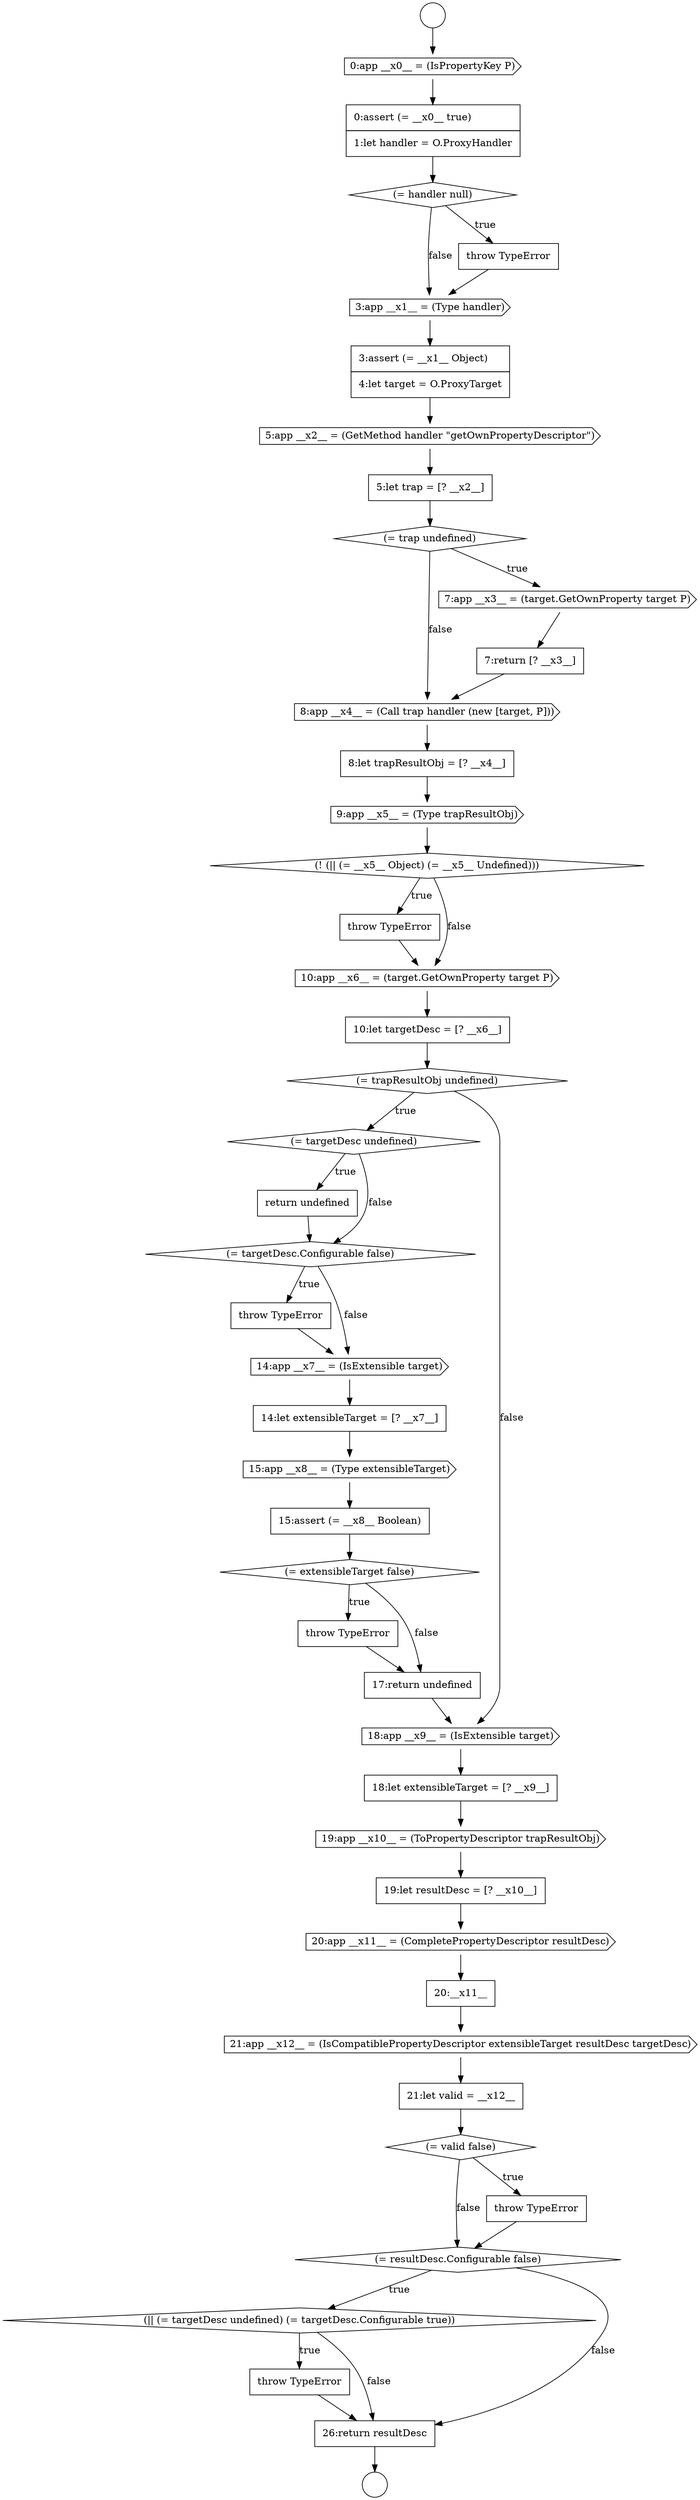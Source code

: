digraph {
  node2744 [shape=none, margin=0, label=<<font color="black">
    <table border="0" cellborder="1" cellspacing="0" cellpadding="10">
      <tr><td align="left">throw TypeError</td></tr>
    </table>
  </font>> color="black" fillcolor="white" style=filled]
  node2740 [shape=diamond, label=<<font color="black">(= trapResultObj undefined)</font>> color="black" fillcolor="white" style=filled]
  node2730 [shape=diamond, label=<<font color="black">(= trap undefined)</font>> color="black" fillcolor="white" style=filled]
  node2737 [shape=none, margin=0, label=<<font color="black">
    <table border="0" cellborder="1" cellspacing="0" cellpadding="10">
      <tr><td align="left">throw TypeError</td></tr>
    </table>
  </font>> color="black" fillcolor="white" style=filled]
  node2733 [shape=cds, label=<<font color="black">8:app __x4__ = (Call trap handler (new [target, P]))</font>> color="black" fillcolor="white" style=filled]
  node2756 [shape=cds, label=<<font color="black">20:app __x11__ = (CompletePropertyDescriptor resultDesc)</font>> color="black" fillcolor="white" style=filled]
  node2727 [shape=none, margin=0, label=<<font color="black">
    <table border="0" cellborder="1" cellspacing="0" cellpadding="10">
      <tr><td align="left">3:assert (= __x1__ Object)</td></tr>
      <tr><td align="left">4:let target = O.ProxyTarget</td></tr>
    </table>
  </font>> color="black" fillcolor="white" style=filled]
  node2721 [shape=circle label=" " color="black" fillcolor="white" style=filled]
  node2747 [shape=cds, label=<<font color="black">15:app __x8__ = (Type extensibleTarget)</font>> color="black" fillcolor="white" style=filled]
  node2764 [shape=none, margin=0, label=<<font color="black">
    <table border="0" cellborder="1" cellspacing="0" cellpadding="10">
      <tr><td align="left">throw TypeError</td></tr>
    </table>
  </font>> color="black" fillcolor="white" style=filled]
  node2739 [shape=none, margin=0, label=<<font color="black">
    <table border="0" cellborder="1" cellspacing="0" cellpadding="10">
      <tr><td align="left">10:let targetDesc = [? __x6__]</td></tr>
    </table>
  </font>> color="black" fillcolor="white" style=filled]
  node2736 [shape=diamond, label=<<font color="black">(! (|| (= __x5__ Object) (= __x5__ Undefined)))</font>> color="black" fillcolor="white" style=filled]
  node2731 [shape=cds, label=<<font color="black">7:app __x3__ = (target.GetOwnProperty target P)</font>> color="black" fillcolor="white" style=filled]
  node2754 [shape=cds, label=<<font color="black">19:app __x10__ = (ToPropertyDescriptor trapResultObj)</font>> color="black" fillcolor="white" style=filled]
  node2723 [shape=none, margin=0, label=<<font color="black">
    <table border="0" cellborder="1" cellspacing="0" cellpadding="10">
      <tr><td align="left">0:assert (= __x0__ true)</td></tr>
      <tr><td align="left">1:let handler = O.ProxyHandler</td></tr>
    </table>
  </font>> color="black" fillcolor="white" style=filled]
  node2763 [shape=diamond, label=<<font color="black">(|| (= targetDesc undefined) (= targetDesc.Configurable true))</font>> color="black" fillcolor="white" style=filled]
  node2735 [shape=cds, label=<<font color="black">9:app __x5__ = (Type trapResultObj)</font>> color="black" fillcolor="white" style=filled]
  node2755 [shape=none, margin=0, label=<<font color="black">
    <table border="0" cellborder="1" cellspacing="0" cellpadding="10">
      <tr><td align="left">19:let resultDesc = [? __x10__]</td></tr>
    </table>
  </font>> color="black" fillcolor="white" style=filled]
  node2745 [shape=cds, label=<<font color="black">14:app __x7__ = (IsExtensible target)</font>> color="black" fillcolor="white" style=filled]
  node2750 [shape=none, margin=0, label=<<font color="black">
    <table border="0" cellborder="1" cellspacing="0" cellpadding="10">
      <tr><td align="left">throw TypeError</td></tr>
    </table>
  </font>> color="black" fillcolor="white" style=filled]
  node2762 [shape=diamond, label=<<font color="black">(= resultDesc.Configurable false)</font>> color="black" fillcolor="white" style=filled]
  node2758 [shape=cds, label=<<font color="black">21:app __x12__ = (IsCompatiblePropertyDescriptor extensibleTarget resultDesc targetDesc)</font>> color="black" fillcolor="white" style=filled]
  node2741 [shape=diamond, label=<<font color="black">(= targetDesc undefined)</font>> color="black" fillcolor="white" style=filled]
  node2726 [shape=cds, label=<<font color="black">3:app __x1__ = (Type handler)</font>> color="black" fillcolor="white" style=filled]
  node2724 [shape=diamond, label=<<font color="black">(= handler null)</font>> color="black" fillcolor="white" style=filled]
  node2749 [shape=diamond, label=<<font color="black">(= extensibleTarget false)</font>> color="black" fillcolor="white" style=filled]
  node2761 [shape=none, margin=0, label=<<font color="black">
    <table border="0" cellborder="1" cellspacing="0" cellpadding="10">
      <tr><td align="left">throw TypeError</td></tr>
    </table>
  </font>> color="black" fillcolor="white" style=filled]
  node2748 [shape=none, margin=0, label=<<font color="black">
    <table border="0" cellborder="1" cellspacing="0" cellpadding="10">
      <tr><td align="left">15:assert (= __x8__ Boolean)</td></tr>
    </table>
  </font>> color="black" fillcolor="white" style=filled]
  node2729 [shape=none, margin=0, label=<<font color="black">
    <table border="0" cellborder="1" cellspacing="0" cellpadding="10">
      <tr><td align="left">5:let trap = [? __x2__]</td></tr>
    </table>
  </font>> color="black" fillcolor="white" style=filled]
  node2734 [shape=none, margin=0, label=<<font color="black">
    <table border="0" cellborder="1" cellspacing="0" cellpadding="10">
      <tr><td align="left">8:let trapResultObj = [? __x4__]</td></tr>
    </table>
  </font>> color="black" fillcolor="white" style=filled]
  node2738 [shape=cds, label=<<font color="black">10:app __x6__ = (target.GetOwnProperty target P)</font>> color="black" fillcolor="white" style=filled]
  node2759 [shape=none, margin=0, label=<<font color="black">
    <table border="0" cellborder="1" cellspacing="0" cellpadding="10">
      <tr><td align="left">21:let valid = __x12__</td></tr>
    </table>
  </font>> color="black" fillcolor="white" style=filled]
  node2753 [shape=none, margin=0, label=<<font color="black">
    <table border="0" cellborder="1" cellspacing="0" cellpadding="10">
      <tr><td align="left">18:let extensibleTarget = [? __x9__]</td></tr>
    </table>
  </font>> color="black" fillcolor="white" style=filled]
  node2742 [shape=none, margin=0, label=<<font color="black">
    <table border="0" cellborder="1" cellspacing="0" cellpadding="10">
      <tr><td align="left">return undefined</td></tr>
    </table>
  </font>> color="black" fillcolor="white" style=filled]
  node2757 [shape=none, margin=0, label=<<font color="black">
    <table border="0" cellborder="1" cellspacing="0" cellpadding="10">
      <tr><td align="left">20:__x11__</td></tr>
    </table>
  </font>> color="black" fillcolor="white" style=filled]
  node2725 [shape=none, margin=0, label=<<font color="black">
    <table border="0" cellborder="1" cellspacing="0" cellpadding="10">
      <tr><td align="left">throw TypeError</td></tr>
    </table>
  </font>> color="black" fillcolor="white" style=filled]
  node2765 [shape=none, margin=0, label=<<font color="black">
    <table border="0" cellborder="1" cellspacing="0" cellpadding="10">
      <tr><td align="left">26:return resultDesc</td></tr>
    </table>
  </font>> color="black" fillcolor="white" style=filled]
  node2752 [shape=cds, label=<<font color="black">18:app __x9__ = (IsExtensible target)</font>> color="black" fillcolor="white" style=filled]
  node2732 [shape=none, margin=0, label=<<font color="black">
    <table border="0" cellborder="1" cellspacing="0" cellpadding="10">
      <tr><td align="left">7:return [? __x3__]</td></tr>
    </table>
  </font>> color="black" fillcolor="white" style=filled]
  node2720 [shape=circle label=" " color="black" fillcolor="white" style=filled]
  node2722 [shape=cds, label=<<font color="black">0:app __x0__ = (IsPropertyKey P)</font>> color="black" fillcolor="white" style=filled]
  node2728 [shape=cds, label=<<font color="black">5:app __x2__ = (GetMethod handler &quot;getOwnPropertyDescriptor&quot;)</font>> color="black" fillcolor="white" style=filled]
  node2760 [shape=diamond, label=<<font color="black">(= valid false)</font>> color="black" fillcolor="white" style=filled]
  node2743 [shape=diamond, label=<<font color="black">(= targetDesc.Configurable false)</font>> color="black" fillcolor="white" style=filled]
  node2751 [shape=none, margin=0, label=<<font color="black">
    <table border="0" cellborder="1" cellspacing="0" cellpadding="10">
      <tr><td align="left">17:return undefined</td></tr>
    </table>
  </font>> color="black" fillcolor="white" style=filled]
  node2746 [shape=none, margin=0, label=<<font color="black">
    <table border="0" cellborder="1" cellspacing="0" cellpadding="10">
      <tr><td align="left">14:let extensibleTarget = [? __x7__]</td></tr>
    </table>
  </font>> color="black" fillcolor="white" style=filled]
  node2725 -> node2726 [ color="black"]
  node2764 -> node2765 [ color="black"]
  node2754 -> node2755 [ color="black"]
  node2763 -> node2764 [label=<<font color="black">true</font>> color="black"]
  node2763 -> node2765 [label=<<font color="black">false</font>> color="black"]
  node2737 -> node2738 [ color="black"]
  node2753 -> node2754 [ color="black"]
  node2736 -> node2737 [label=<<font color="black">true</font>> color="black"]
  node2736 -> node2738 [label=<<font color="black">false</font>> color="black"]
  node2730 -> node2731 [label=<<font color="black">true</font>> color="black"]
  node2730 -> node2733 [label=<<font color="black">false</font>> color="black"]
  node2743 -> node2744 [label=<<font color="black">true</font>> color="black"]
  node2743 -> node2745 [label=<<font color="black">false</font>> color="black"]
  node2750 -> node2751 [ color="black"]
  node2762 -> node2763 [label=<<font color="black">true</font>> color="black"]
  node2762 -> node2765 [label=<<font color="black">false</font>> color="black"]
  node2747 -> node2748 [ color="black"]
  node2724 -> node2725 [label=<<font color="black">true</font>> color="black"]
  node2724 -> node2726 [label=<<font color="black">false</font>> color="black"]
  node2746 -> node2747 [ color="black"]
  node2761 -> node2762 [ color="black"]
  node2760 -> node2761 [label=<<font color="black">true</font>> color="black"]
  node2760 -> node2762 [label=<<font color="black">false</font>> color="black"]
  node2728 -> node2729 [ color="black"]
  node2723 -> node2724 [ color="black"]
  node2741 -> node2742 [label=<<font color="black">true</font>> color="black"]
  node2741 -> node2743 [label=<<font color="black">false</font>> color="black"]
  node2720 -> node2722 [ color="black"]
  node2752 -> node2753 [ color="black"]
  node2739 -> node2740 [ color="black"]
  node2757 -> node2758 [ color="black"]
  node2744 -> node2745 [ color="black"]
  node2729 -> node2730 [ color="black"]
  node2733 -> node2734 [ color="black"]
  node2765 -> node2721 [ color="black"]
  node2742 -> node2743 [ color="black"]
  node2738 -> node2739 [ color="black"]
  node2751 -> node2752 [ color="black"]
  node2748 -> node2749 [ color="black"]
  node2735 -> node2736 [ color="black"]
  node2745 -> node2746 [ color="black"]
  node2731 -> node2732 [ color="black"]
  node2756 -> node2757 [ color="black"]
  node2727 -> node2728 [ color="black"]
  node2755 -> node2756 [ color="black"]
  node2726 -> node2727 [ color="black"]
  node2734 -> node2735 [ color="black"]
  node2759 -> node2760 [ color="black"]
  node2749 -> node2750 [label=<<font color="black">true</font>> color="black"]
  node2749 -> node2751 [label=<<font color="black">false</font>> color="black"]
  node2732 -> node2733 [ color="black"]
  node2722 -> node2723 [ color="black"]
  node2758 -> node2759 [ color="black"]
  node2740 -> node2741 [label=<<font color="black">true</font>> color="black"]
  node2740 -> node2752 [label=<<font color="black">false</font>> color="black"]
}
